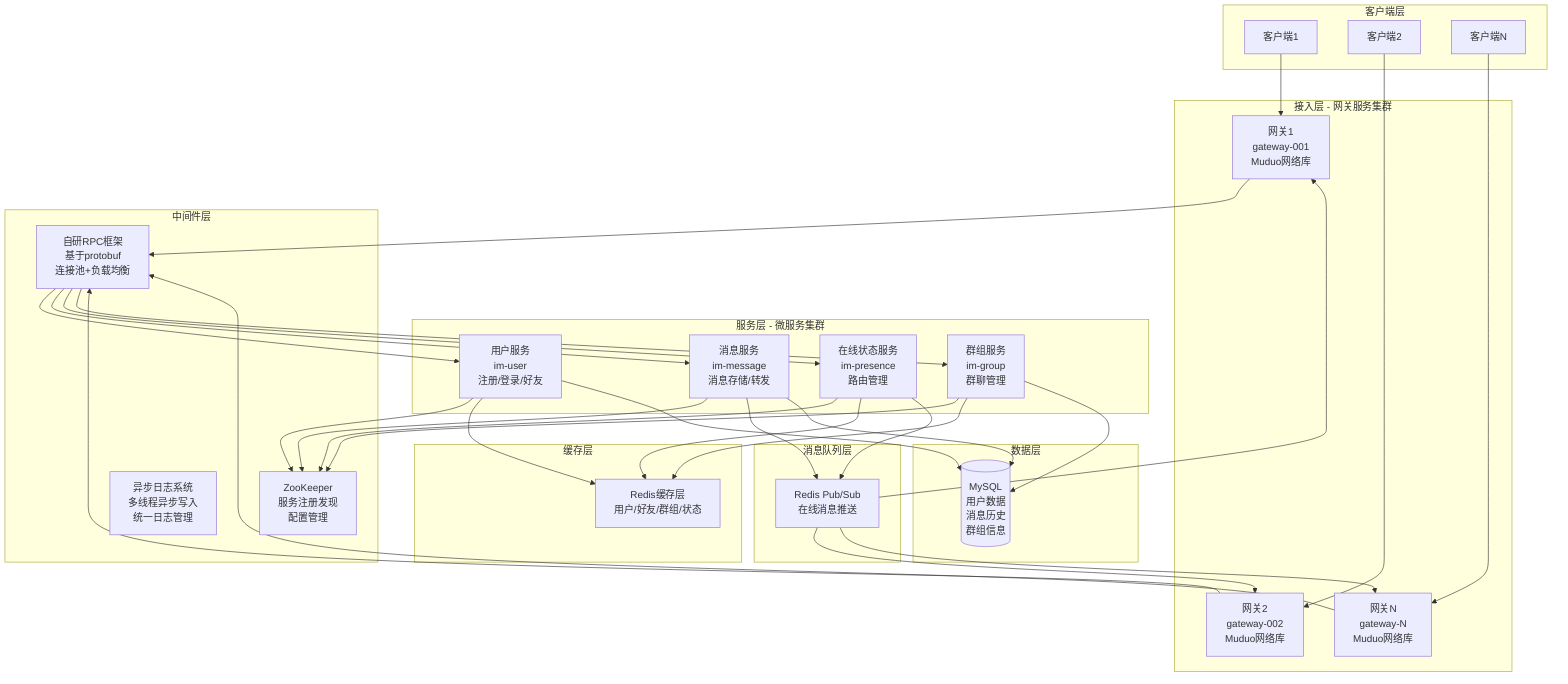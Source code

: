 graph TB
    subgraph "客户端层"
        C1[客户端1]
        C2[客户端2]
        C3[客户端N]
    end
    
    subgraph "接入层 - 网关服务集群"
        G1[网关1<br/>gateway-001<br/>Muduo网络库]
        G2[网关2<br/>gateway-002<br/>Muduo网络库]
        G3[网关N<br/>gateway-N<br/>Muduo网络库]
    end
    
    subgraph "服务层 - 微服务集群"
        U[用户服务<br/>im-user<br/>注册/登录/好友]
        M[消息服务<br/>im-message<br/>消息存储/转发]
        P[在线状态服务<br/>im-presence<br/>路由管理]
        G[群组服务<br/>im-group<br/>群聊管理]
    end
    
    subgraph "中间件层"
        RPC[自研RPC框架<br/>基于protobuf<br/>连接池+负载均衡]
        ZK[ZooKeeper<br/>服务注册发现<br/>配置管理]
        LOG[异步日志系统<br/>多线程异步写入<br/>统一日志管理]
    end
    
    subgraph "缓存层"
        CACHE[Redis缓存层<br/>用户/好友/群组/状态]
    end

    subgraph "消息队列层"
        MQ[Redis Pub/Sub<br/>在线消息推送]
    end

    subgraph "数据层"
        MYSQL[(MySQL<br/>用户数据<br/>消息历史<br/>群组信息)]
    end
    
    C1 --> G1
    C2 --> G2
    C3 --> G3
    
    G1 --> RPC
    G2 --> RPC
    G3 --> RPC
    
    RPC --> U
    RPC --> M
    RPC --> P
    RPC --> G
    
    U --> ZK
    M --> ZK
    P --> ZK
    G --> ZK
    
    U --> CACHE
    P --> CACHE
    G --> CACHE
    
    P --> MQ
    M --> MQ
    MQ --> G1
    MQ --> G2
    MQ --> G3

    U --> MYSQL
    M --> MYSQL
    G --> MYSQL